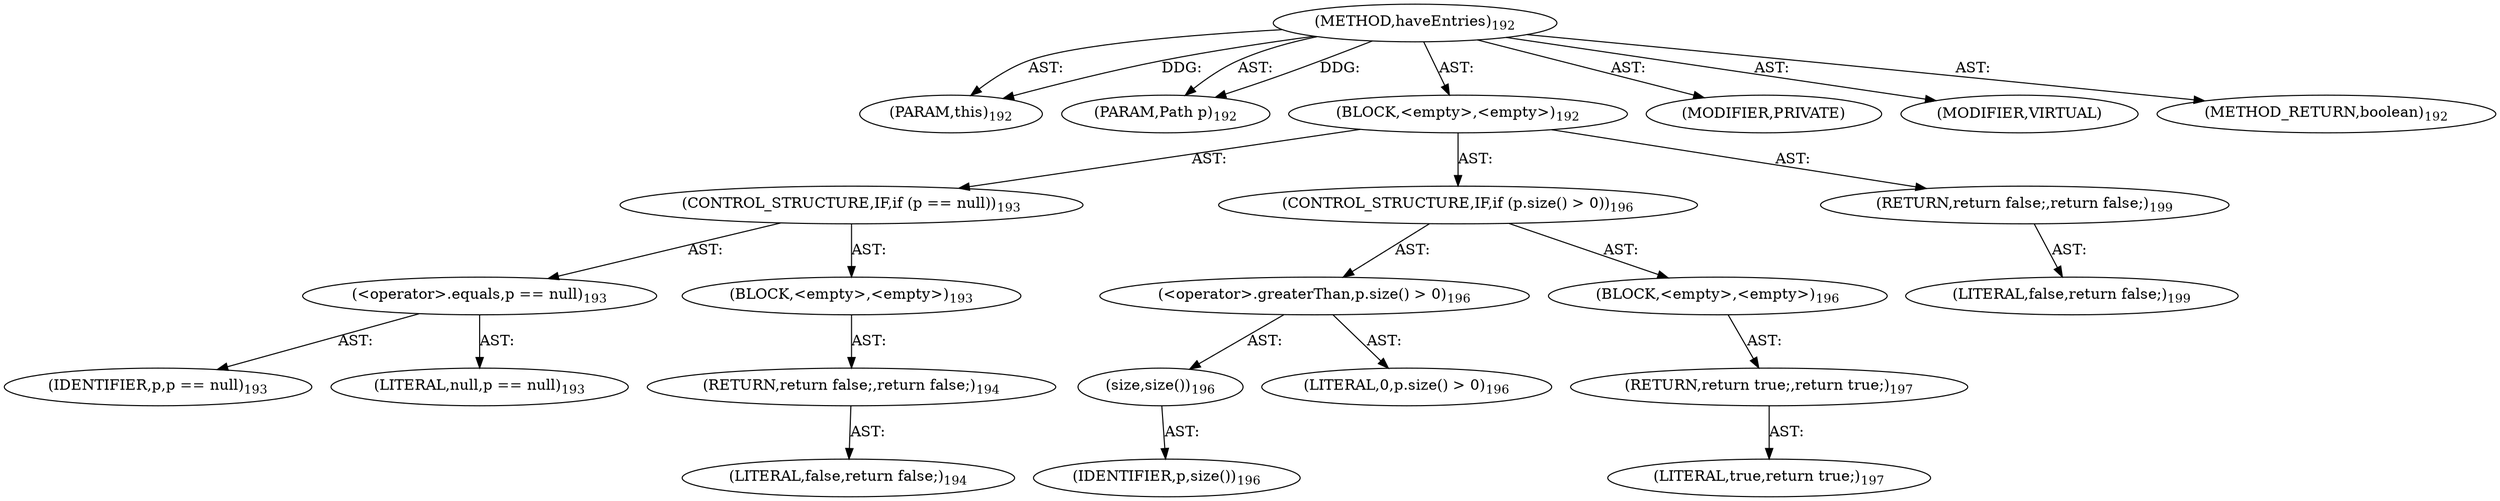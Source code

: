 digraph "haveEntries" {  
"111669149705" [label = <(METHOD,haveEntries)<SUB>192</SUB>> ]
"115964117005" [label = <(PARAM,this)<SUB>192</SUB>> ]
"115964117006" [label = <(PARAM,Path p)<SUB>192</SUB>> ]
"25769803800" [label = <(BLOCK,&lt;empty&gt;,&lt;empty&gt;)<SUB>192</SUB>> ]
"47244640268" [label = <(CONTROL_STRUCTURE,IF,if (p == null))<SUB>193</SUB>> ]
"30064771169" [label = <(&lt;operator&gt;.equals,p == null)<SUB>193</SUB>> ]
"68719476802" [label = <(IDENTIFIER,p,p == null)<SUB>193</SUB>> ]
"90194313229" [label = <(LITERAL,null,p == null)<SUB>193</SUB>> ]
"25769803801" [label = <(BLOCK,&lt;empty&gt;,&lt;empty&gt;)<SUB>193</SUB>> ]
"146028888068" [label = <(RETURN,return false;,return false;)<SUB>194</SUB>> ]
"90194313230" [label = <(LITERAL,false,return false;)<SUB>194</SUB>> ]
"47244640269" [label = <(CONTROL_STRUCTURE,IF,if (p.size() &gt; 0))<SUB>196</SUB>> ]
"30064771170" [label = <(&lt;operator&gt;.greaterThan,p.size() &gt; 0)<SUB>196</SUB>> ]
"30064771171" [label = <(size,size())<SUB>196</SUB>> ]
"68719476803" [label = <(IDENTIFIER,p,size())<SUB>196</SUB>> ]
"90194313231" [label = <(LITERAL,0,p.size() &gt; 0)<SUB>196</SUB>> ]
"25769803802" [label = <(BLOCK,&lt;empty&gt;,&lt;empty&gt;)<SUB>196</SUB>> ]
"146028888069" [label = <(RETURN,return true;,return true;)<SUB>197</SUB>> ]
"90194313232" [label = <(LITERAL,true,return true;)<SUB>197</SUB>> ]
"146028888070" [label = <(RETURN,return false;,return false;)<SUB>199</SUB>> ]
"90194313233" [label = <(LITERAL,false,return false;)<SUB>199</SUB>> ]
"133143986194" [label = <(MODIFIER,PRIVATE)> ]
"133143986195" [label = <(MODIFIER,VIRTUAL)> ]
"128849018889" [label = <(METHOD_RETURN,boolean)<SUB>192</SUB>> ]
  "111669149705" -> "115964117005"  [ label = "AST: "] 
  "111669149705" -> "115964117006"  [ label = "AST: "] 
  "111669149705" -> "25769803800"  [ label = "AST: "] 
  "111669149705" -> "133143986194"  [ label = "AST: "] 
  "111669149705" -> "133143986195"  [ label = "AST: "] 
  "111669149705" -> "128849018889"  [ label = "AST: "] 
  "25769803800" -> "47244640268"  [ label = "AST: "] 
  "25769803800" -> "47244640269"  [ label = "AST: "] 
  "25769803800" -> "146028888070"  [ label = "AST: "] 
  "47244640268" -> "30064771169"  [ label = "AST: "] 
  "47244640268" -> "25769803801"  [ label = "AST: "] 
  "30064771169" -> "68719476802"  [ label = "AST: "] 
  "30064771169" -> "90194313229"  [ label = "AST: "] 
  "25769803801" -> "146028888068"  [ label = "AST: "] 
  "146028888068" -> "90194313230"  [ label = "AST: "] 
  "47244640269" -> "30064771170"  [ label = "AST: "] 
  "47244640269" -> "25769803802"  [ label = "AST: "] 
  "30064771170" -> "30064771171"  [ label = "AST: "] 
  "30064771170" -> "90194313231"  [ label = "AST: "] 
  "30064771171" -> "68719476803"  [ label = "AST: "] 
  "25769803802" -> "146028888069"  [ label = "AST: "] 
  "146028888069" -> "90194313232"  [ label = "AST: "] 
  "146028888070" -> "90194313233"  [ label = "AST: "] 
  "111669149705" -> "115964117005"  [ label = "DDG: "] 
  "111669149705" -> "115964117006"  [ label = "DDG: "] 
}

